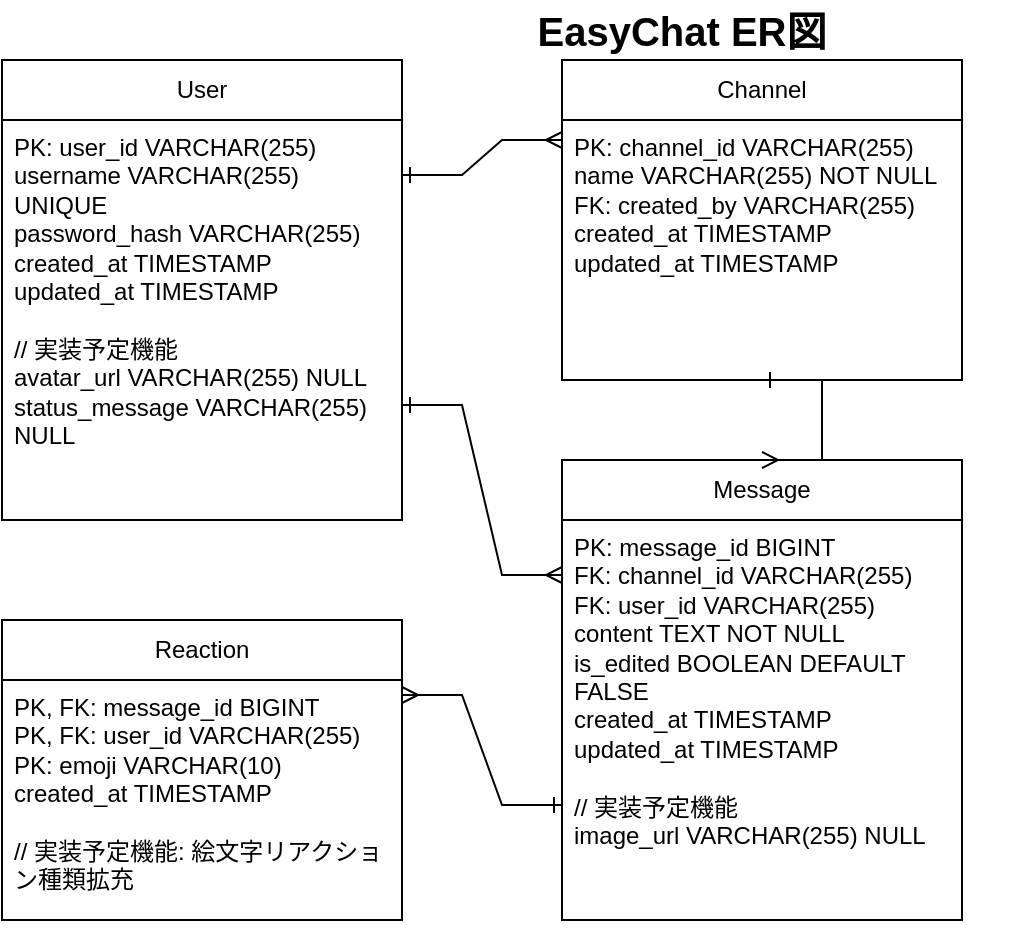 <mxfile>
    <diagram id="chat-app-er" name="Chat App ER Diagram">
        <mxGraphModel dx="1226" dy="816" grid="1" gridSize="10" guides="1" tooltips="1" connect="1" arrows="1" fold="1" page="1" pageScale="1" pageWidth="827" pageHeight="1169" math="0" shadow="0">
            <root>
                <mxCell id="0"/>
                <mxCell id="1" parent="0"/>
                <mxCell id="user-table" value="User" style="swimlane;fontStyle=0;childLayout=stackLayout;horizontal=1;startSize=30;horizontalStack=0;resizeParent=1;resizeParentMax=0;resizeLast=0;collapsible=1;marginBottom=0;whiteSpace=wrap;html=1;" parent="1" vertex="1">
                    <mxGeometry x="40" y="40" width="200" height="230" as="geometry"/>
                </mxCell>
                <mxCell id="user-fields" value="PK: user_id VARCHAR(255)&#xa;username VARCHAR(255) UNIQUE&#xa;password_hash VARCHAR(255)&#xa;created_at TIMESTAMP&#xa;updated_at TIMESTAMP&#xa;&#xa;// 実装予定機能&#xa;avatar_url VARCHAR(255) NULL&#xa;status_message VARCHAR(255) NULL" style="text;strokeColor=none;fillColor=none;align=left;verticalAlign=top;spacingLeft=4;spacingRight=4;overflow=hidden;points=[[0,0.5],[1,0.5]];portConstraint=eastwest;rotatable=0;whiteSpace=wrap;html=1;" parent="user-table" vertex="1">
                    <mxGeometry y="30" width="200" height="200" as="geometry"/>
                </mxCell>
                <mxCell id="channel-table" value="Channel" style="swimlane;fontStyle=0;childLayout=stackLayout;horizontal=1;startSize=30;horizontalStack=0;resizeParent=1;resizeParentMax=0;resizeLast=0;collapsible=1;marginBottom=0;whiteSpace=wrap;html=1;" parent="1" vertex="1">
                    <mxGeometry x="320" y="40" width="200" height="160" as="geometry"/>
                </mxCell>
                <mxCell id="channel-fields" value="PK: channel_id VARCHAR(255)&#xa;name VARCHAR(255) NOT NULL&#xa;FK: created_by VARCHAR(255)&#xa;created_at TIMESTAMP&#xa;updated_at TIMESTAMP" style="text;strokeColor=none;fillColor=none;align=left;verticalAlign=top;spacingLeft=4;spacingRight=4;overflow=hidden;points=[[0,0.5],[1,0.5]];portConstraint=eastwest;rotatable=0;whiteSpace=wrap;html=1;" parent="channel-table" vertex="1">
                    <mxGeometry y="30" width="200" height="130" as="geometry"/>
                </mxCell>
                <mxCell id="message-table" value="Message" style="swimlane;fontStyle=0;childLayout=stackLayout;horizontal=1;startSize=30;horizontalStack=0;resizeParent=1;resizeParentMax=0;resizeLast=0;collapsible=1;marginBottom=0;whiteSpace=wrap;html=1;" parent="1" vertex="1">
                    <mxGeometry x="320" y="240" width="200" height="230" as="geometry"/>
                </mxCell>
                <mxCell id="message-fields" value="PK: message_id BIGINT&#xa;FK: channel_id VARCHAR(255)&#xa;FK: user_id VARCHAR(255)&#xa;content TEXT NOT NULL&#xa;is_edited BOOLEAN DEFAULT FALSE&#xa;created_at TIMESTAMP&#xa;updated_at TIMESTAMP&#xa;&#xa;// 実装予定機能&#xa;image_url VARCHAR(255) NULL" style="text;strokeColor=none;fillColor=none;align=left;verticalAlign=top;spacingLeft=4;spacingRight=4;overflow=hidden;points=[[0,0.5],[1,0.5]];portConstraint=eastwest;rotatable=0;whiteSpace=wrap;html=1;" parent="message-table" vertex="1">
                    <mxGeometry y="30" width="200" height="200" as="geometry"/>
                </mxCell>
                <mxCell id="reaction-table" value="Reaction" style="swimlane;fontStyle=0;childLayout=stackLayout;horizontal=1;startSize=30;horizontalStack=0;resizeParent=1;resizeParentMax=0;resizeLast=0;collapsible=1;marginBottom=0;whiteSpace=wrap;html=1;" parent="1" vertex="1">
                    <mxGeometry x="40" y="320" width="200" height="150" as="geometry"/>
                </mxCell>
                <mxCell id="reaction-fields" value="PK, FK: message_id BIGINT&#xa;PK, FK: user_id VARCHAR(255)&#xa;PK: emoji VARCHAR(10)&#xa;created_at TIMESTAMP&#xa;&#xa;// 実装予定機能: 絵文字リアクション種類拡充" style="text;strokeColor=none;fillColor=none;align=left;verticalAlign=top;spacingLeft=4;spacingRight=4;overflow=hidden;points=[[0,0.5],[1,0.5]];portConstraint=eastwest;rotatable=0;whiteSpace=wrap;html=1;" parent="reaction-table" vertex="1">
                    <mxGeometry y="30" width="200" height="120" as="geometry"/>
                </mxCell>
                <mxCell id="user-channel-rel" value="" style="edgeStyle=entityRelationEdgeStyle;fontSize=12;html=1;endArrow=ERmany;startArrow=ERone;rounded=0;exitX=1;exitY=0.25;exitDx=0;exitDy=0;entryX=0;entryY=0.25;entryDx=0;entryDy=0;startFill=0;" parent="1" source="user-table" target="channel-table" edge="1">
                    <mxGeometry width="100" height="100" relative="1" as="geometry">
                        <mxPoint x="360" y="450" as="sourcePoint"/>
                        <mxPoint x="460" y="350" as="targetPoint"/>
                    </mxGeometry>
                </mxCell>
                <mxCell id="channel-message-rel" value="" style="edgeStyle=entityRelationEdgeStyle;fontSize=12;html=1;endArrow=ERmany;startArrow=ERone;rounded=0;exitX=0.5;exitY=1;exitDx=0;exitDy=0;entryX=0.5;entryY=0;entryDx=0;entryDy=0;startFill=0;" parent="1" source="channel-table" target="message-table" edge="1">
                    <mxGeometry width="100" height="100" relative="1" as="geometry">
                        <mxPoint x="360" y="450" as="sourcePoint"/>
                        <mxPoint x="460" y="350" as="targetPoint"/>
                    </mxGeometry>
                </mxCell>
                <mxCell id="user-message-rel" value="" style="edgeStyle=entityRelationEdgeStyle;fontSize=12;html=1;endArrow=ERmany;startArrow=ERone;rounded=0;exitX=1;exitY=0.75;exitDx=0;exitDy=0;entryX=0;entryY=0.25;entryDx=0;entryDy=0;startFill=0;" parent="1" source="user-table" target="message-table" edge="1">
                    <mxGeometry width="100" height="100" relative="1" as="geometry">
                        <mxPoint x="360" y="450" as="sourcePoint"/>
                        <mxPoint x="460" y="350" as="targetPoint"/>
                    </mxGeometry>
                </mxCell>
                <mxCell id="message-reaction-rel" value="" style="edgeStyle=entityRelationEdgeStyle;fontSize=12;html=1;endArrow=ERmany;startArrow=ERone;rounded=0;exitX=0;exitY=0.75;exitDx=0;exitDy=0;entryX=1;entryY=0.25;entryDx=0;entryDy=0;startFill=0;" parent="1" source="message-table" target="reaction-table" edge="1">
                    <mxGeometry width="100" height="100" relative="1" as="geometry">
                        <mxPoint x="360" y="450" as="sourcePoint"/>
                        <mxPoint x="460" y="350" as="targetPoint"/>
                    </mxGeometry>
                </mxCell>
                <mxCell id="title" value="EasyChat ER図" style="text;html=1;strokeColor=none;fillColor=none;align=center;verticalAlign=middle;whiteSpace=wrap;rounded=0;fontSize=20;fontStyle=1" vertex="1" parent="1">
                    <mxGeometry x="215" y="10" width="330" height="30" as="geometry"/>
                </mxCell>
            </root>
        </mxGraphModel>
    </diagram>
</mxfile>
